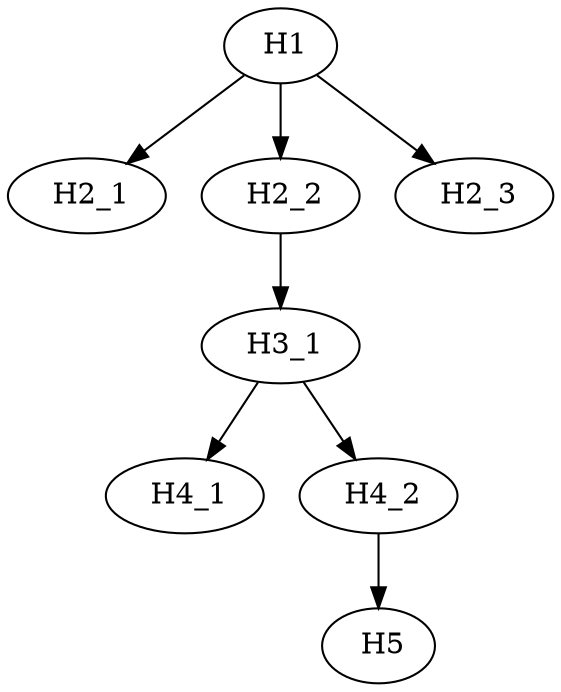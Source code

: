 digraph {
    0 [ label = " H3_1" ]
    1 [ label = " H4_1" ]
    2 [ label = " H1" ]
    3 [ label = " H2_1" ]
    4 [ label = " H2_2" ]
    5 [ label = " H4_2" ]
    6 [ label = " H5" ]
    7 [ label = " H2_3" ]
    0 -> 1 [ ]
    2 -> 3 [ ]
    2 -> 4 [ ]
    0 -> 5 [ ]
    5 -> 6 [ ]
    4 -> 0 [ ]
    2 -> 7 [ ]
}
